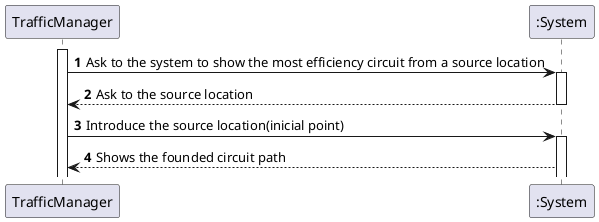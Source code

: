 @startuml
'https://plantuml.com/sequence-diagram

autonumber
participant TrafficManager as TM
participant ":System" as S

activate TM
TM->S:Ask to the system to show the most efficiency circuit from a source location
activate S
S-->TM:Ask to the source location
deactivate S
TM->S:Introduce the source location(inicial point)
activate S
S-->TM: Shows the founded circuit path
@enduml